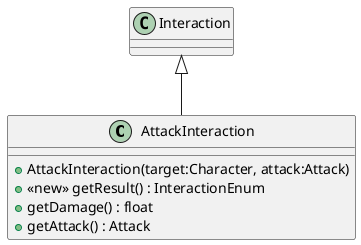 @startuml
class AttackInteraction {
    + AttackInteraction(target:Character, attack:Attack)
    + <<new>> getResult() : InteractionEnum
    + getDamage() : float
    + getAttack() : Attack
}
Interaction <|-- AttackInteraction
@enduml
